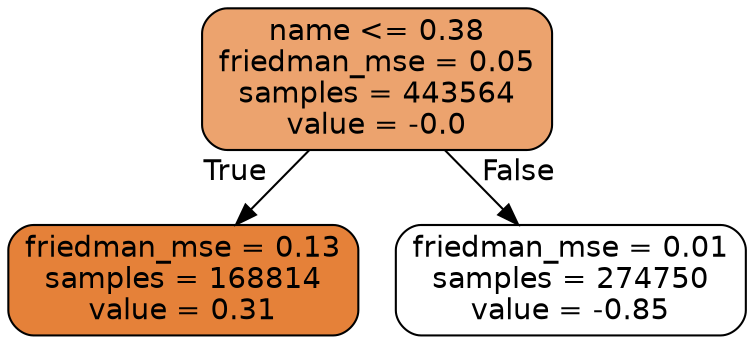 digraph Tree {
node [shape=box, style="filled, rounded", color="black", fontname="helvetica"] ;
edge [fontname="helvetica"] ;
0 [label="name <= 0.38\nfriedman_mse = 0.05\nsamples = 443564\nvalue = -0.0", fillcolor="#eca36e"] ;
1 [label="friedman_mse = 0.13\nsamples = 168814\nvalue = 0.31", fillcolor="#e58139"] ;
0 -> 1 [labeldistance=2.5, labelangle=45, headlabel="True"] ;
2 [label="friedman_mse = 0.01\nsamples = 274750\nvalue = -0.85", fillcolor="#ffffff"] ;
0 -> 2 [labeldistance=2.5, labelangle=-45, headlabel="False"] ;
}